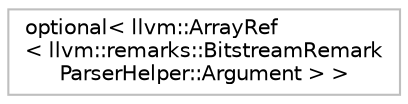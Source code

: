 digraph "Graphical Class Hierarchy"
{
 // LATEX_PDF_SIZE
  bgcolor="transparent";
  edge [fontname="Helvetica",fontsize="10",labelfontname="Helvetica",labelfontsize="10"];
  node [fontname="Helvetica",fontsize="10",shape=record];
  rankdir="LR";
  Node0 [label="optional\< llvm::ArrayRef\l\< llvm::remarks::BitstreamRemark\lParserHelper::Argument \> \>",height=0.2,width=0.4,color="grey75",tooltip=" "];
}
